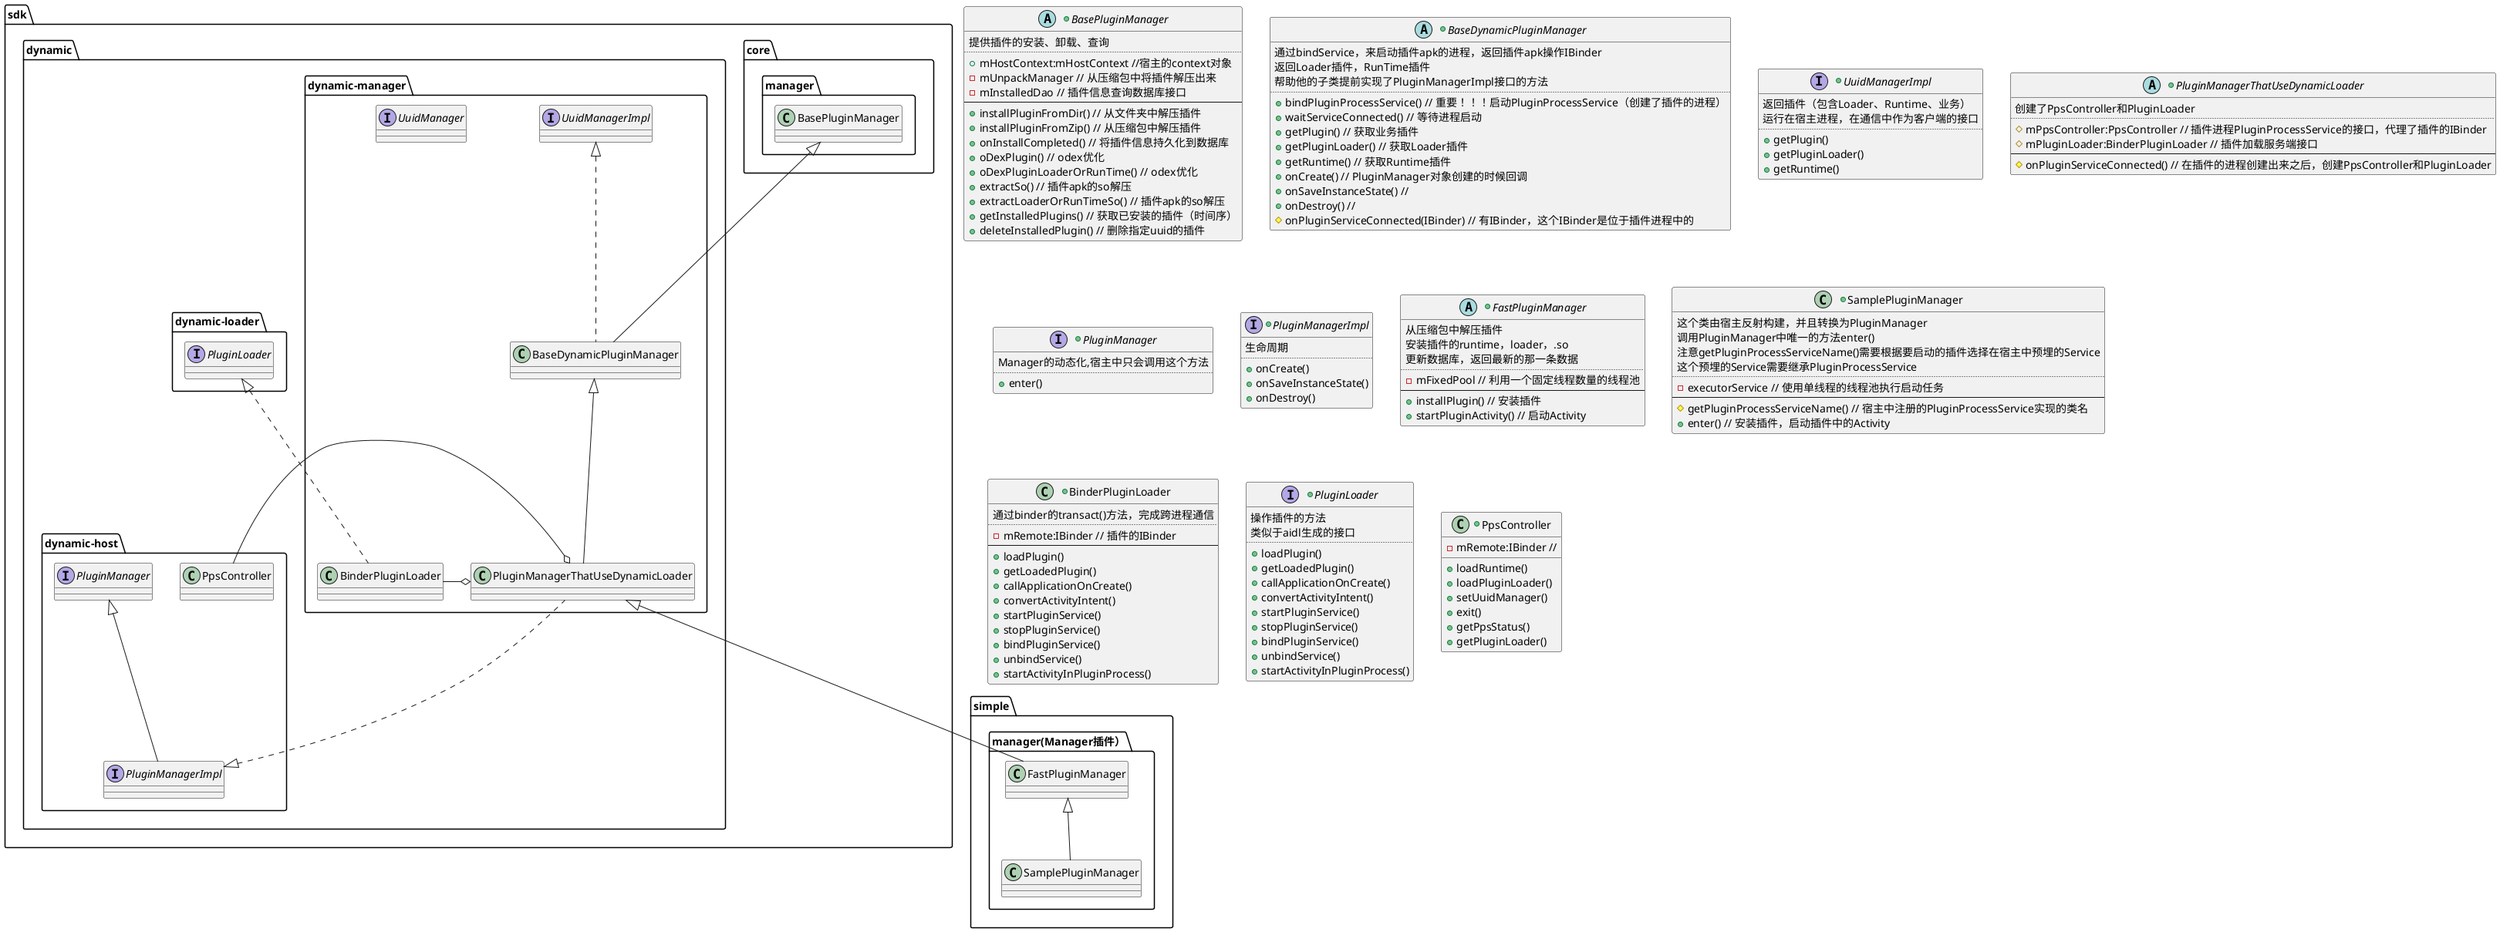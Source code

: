 @startuml


/''
 ' 包关系
 '/

package sdk.core.manager{
class BasePluginManager
}

package sdk.dynamic.dynamic-manager{
class BaseDynamicPluginManager
interface UuidManagerImpl
class PluginManagerThatUseDynamicLoader
class BinderPluginLoader
interface UuidManager
}

package sdk.dynamic.dynamic-host{
interface PluginManagerImpl
interface PluginManager
class PpsController
}

package sdk.dynamic.dynamic-loader{
interface PluginLoader
}

package simple.manager(Manager插件）{
class FastPluginManager
class SamplePluginManager
}

/''
 ' 继承实现关系
 '/

PluginManager <|-- PluginManagerImpl

BasePluginManager <|-down- BaseDynamicPluginManager
UuidManagerImpl <|.. BaseDynamicPluginManager
BaseDynamicPluginManager <|-- PluginManagerThatUseDynamicLoader
PluginManagerImpl <|.right. PluginManagerThatUseDynamicLoader
PluginManagerThatUseDynamicLoader o-left- BinderPluginLoader
PluginManagerThatUseDynamicLoader o-right- PpsController

PluginManagerThatUseDynamicLoader <|-- FastPluginManager
FastPluginManager <|-- SamplePluginManager

PluginLoader <|.. BinderPluginLoader

/''
 ' 具体类图
 '/

+abstract class BasePluginManager{
提供插件的安装、卸载、查询
..
+ mHostContext:mHostContext //宿主的context对象
- mUnpackManager // 从压缩包中将插件解压出来
- mInstalledDao // 插件信息查询数据库接口
--
+ installPluginFromDir() // 从文件夹中解压插件
+ installPluginFromZip() // 从压缩包中解压插件
+ onInstallCompleted() // 将插件信息持久化到数据库
+ oDexPlugin() // odex优化
+ oDexPluginLoaderOrRunTime() // odex优化
+ extractSo() // 插件apk的so解压
+ extractLoaderOrRunTimeSo() // 插件apk的so解压
+ getInstalledPlugins() // 获取已安装的插件（时间序）
+ deleteInstalledPlugin() // 删除指定uuid的插件
}

+abstract class BaseDynamicPluginManager{
通过bindService，来启动插件apk的进程，返回插件apk操作IBinder
返回Loader插件，RunTime插件
帮助他的子类提前实现了PluginManagerImpl接口的方法
..
+ bindPluginProcessService() // 重要！！！启动PluginProcessService（创建了插件的进程）
+ waitServiceConnected() // 等待进程启动
+ getPlugin() // 获取业务插件
+ getPluginLoader() // 获取Loader插件
+ getRuntime() // 获取Runtime插件
+ onCreate() // PluginManager对象创建的时候回调
+ onSaveInstanceState() //
+ onDestroy() //
# onPluginServiceConnected(IBinder) // 有IBinder，这个IBinder是位于插件进程中的
}

+interface UuidManagerImpl{
返回插件（包含Loader、Runtime、业务）
运行在宿主进程，在通信中作为客户端的接口
..
+ getPlugin()
+ getPluginLoader()
+ getRuntime()
}

+abstract class PluginManagerThatUseDynamicLoader{
创建了PpsController和PluginLoader
..
# mPpsController:PpsController // 插件进程PluginProcessService的接口，代理了插件的IBinder
# mPluginLoader:BinderPluginLoader // 插件加载服务端接口
--
# onPluginServiceConnected() // 在插件的进程创建出来之后，创建PpsController和PluginLoader
}

+interface PluginManager{
Manager的动态化,宿主中只会调用这个方法
..
+ enter()
}

+interface PluginManagerImpl{
生命周期
..
+ onCreate()
+ onSaveInstanceState()
+ onDestroy()
}

+abstract class FastPluginManager{
从压缩包中解压插件
安装插件的runtime，loader，.so
更新数据库，返回最新的那一条数据
..
- mFixedPool // 利用一个固定线程数量的线程池
--
+ installPlugin() // 安装插件
+ startPluginActivity() // 启动Activity
}

+class SamplePluginManager{
这个类由宿主反射构建，并且转换为PluginManager
调用PluginManager中唯一的方法enter()
注意getPluginProcessServiceName()需要根据要启动的插件选择在宿主中预埋的Service
这个预埋的Service需要继承PluginProcessService
..
- executorService // 使用单线程的线程池执行启动任务
--
# getPluginProcessServiceName() // 宿主中注册的PluginProcessService实现的类名
+ enter() // 安装插件，启动插件中的Activity
}

+class BinderPluginLoader{
通过binder的transact()方法，完成跨进程通信
..
-mRemote:IBinder // 插件的IBinder
--
+loadPlugin()
+getLoadedPlugin()
+callApplicationOnCreate()
+convertActivityIntent()
+startPluginService()
+stopPluginService()
+bindPluginService()
+unbindService()
+startActivityInPluginProcess()
}

+interface PluginLoader{
操作插件的方法
类似于aidl生成的接口
..
+loadPlugin()
+getLoadedPlugin()
+callApplicationOnCreate()
+convertActivityIntent()
+startPluginService()
+stopPluginService()
+bindPluginService()
+unbindService()
+startActivityInPluginProcess()
}

+class PpsController{
-mRemote:IBinder //
+ loadRuntime()
+ loadPluginLoader()
+ setUuidManager()
+ exit()
+ getPpsStatus()
+ getPluginLoader()
}

@enduml


调研框架的原理和实现
调研框架的原理和实现-大体实现（已完成）
调研框架的原理和实现-技术点（已完成）
调研框架的原理和实现（时间较长）
调研框架的原理和实现-宿主(1d)
调研框架的原理和实现-插件(2d)
调研框架的原理和实现-通信(2d)
调研框架的原理和实现-Manager(1d)
调研框架的原理和实现-Loader(1d)
调研框架的原理和实现-其他相关(2d)
把框架应用到APP上
把框架应用到APP上-使用demo（demo可运行，已完成）
把框架应用到APP上-应用到我们的APP上
把框架应用到APP上-应用到我们的APP上-代码整理(3d)
把框架应用到APP上-应用到我们的APP上-构建脚本(2d）
加载一个测试的插件
加载一个测试的插件-本地加载(2d)
加载一个测试的插件-网络加载(1d)
加载步数包插件(2d)
加载公共组件插件(未知)（依赖组件化的完成）（这里依据公共组件的个数和改造的难易程度不同）
对不同的包进行处理等(未知）
工程化的解决问题(未知）

启动时间，初始化（未知）
odex慢（未知）